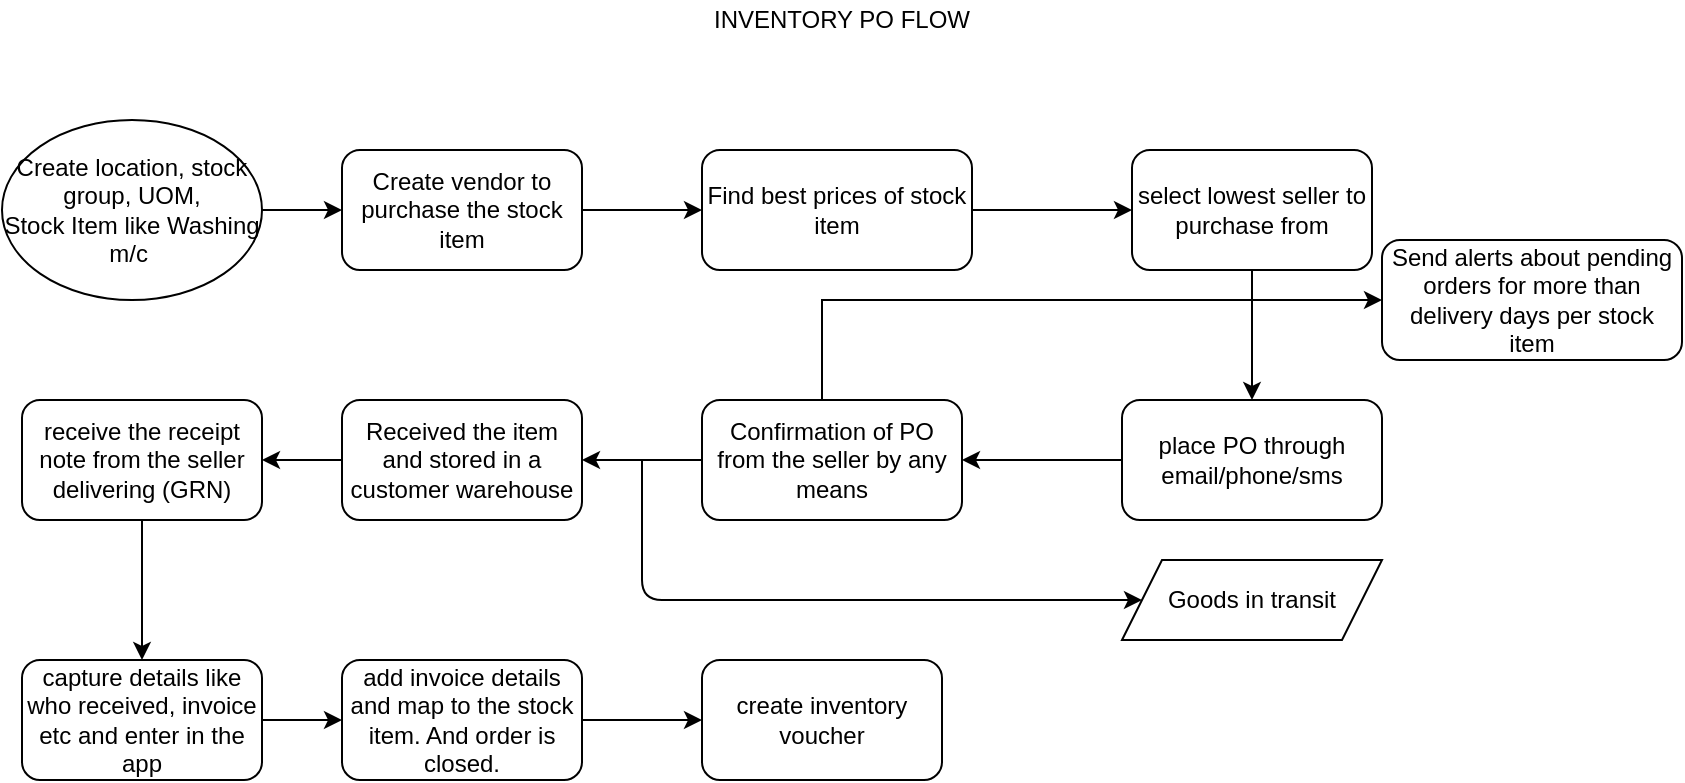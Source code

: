 <mxfile version="21.3.8" type="github" pages="2">
  <diagram id="W4yDlyYxbcRbiXH_1atV" name="Inventory PO Flow">
    <mxGraphModel dx="1050" dy="549" grid="1" gridSize="10" guides="1" tooltips="1" connect="1" arrows="1" fold="1" page="1" pageScale="1" pageWidth="850" pageHeight="1100" math="0" shadow="0">
      <root>
        <mxCell id="0" />
        <mxCell id="1" parent="0" />
        <mxCell id="g0d5-84XzgPwsy4MD43Z-2" value="Create location, stock group, UOM,&lt;br&gt;Stock Item like Washing m/c&amp;nbsp;" style="ellipse;whiteSpace=wrap;html=1;" parent="1" vertex="1">
          <mxGeometry x="50" y="110" width="130" height="90" as="geometry" />
        </mxCell>
        <mxCell id="UKfJUS92yddIRWu5pnDz-1" value="" style="endArrow=classic;html=1;exitX=1;exitY=0.5;exitDx=0;exitDy=0;entryX=0;entryY=0.5;entryDx=0;entryDy=0;" parent="1" source="g0d5-84XzgPwsy4MD43Z-2" target="1vdW91UmRWIIBsT2FqH--1" edge="1">
          <mxGeometry width="50" height="50" relative="1" as="geometry">
            <mxPoint x="220" y="250" as="sourcePoint" />
            <mxPoint x="270" y="200" as="targetPoint" />
          </mxGeometry>
        </mxCell>
        <mxCell id="1vdW91UmRWIIBsT2FqH--4" style="edgeStyle=orthogonalEdgeStyle;rounded=0;orthogonalLoop=1;jettySize=auto;html=1;entryX=0;entryY=0.5;entryDx=0;entryDy=0;" parent="1" source="1vdW91UmRWIIBsT2FqH--1" target="1vdW91UmRWIIBsT2FqH--2" edge="1">
          <mxGeometry relative="1" as="geometry" />
        </mxCell>
        <mxCell id="1vdW91UmRWIIBsT2FqH--1" value="Create vendor to purchase the stock item" style="rounded=1;whiteSpace=wrap;html=1;" parent="1" vertex="1">
          <mxGeometry x="220" y="125" width="120" height="60" as="geometry" />
        </mxCell>
        <mxCell id="1vdW91UmRWIIBsT2FqH--6" style="edgeStyle=orthogonalEdgeStyle;rounded=0;orthogonalLoop=1;jettySize=auto;html=1;" parent="1" source="1vdW91UmRWIIBsT2FqH--2" target="1vdW91UmRWIIBsT2FqH--5" edge="1">
          <mxGeometry relative="1" as="geometry" />
        </mxCell>
        <mxCell id="1vdW91UmRWIIBsT2FqH--2" value="Find best prices of stock item" style="rounded=1;whiteSpace=wrap;html=1;" parent="1" vertex="1">
          <mxGeometry x="400" y="125" width="135" height="60" as="geometry" />
        </mxCell>
        <mxCell id="1vdW91UmRWIIBsT2FqH--13" style="edgeStyle=orthogonalEdgeStyle;rounded=0;orthogonalLoop=1;jettySize=auto;html=1;entryX=0.5;entryY=0;entryDx=0;entryDy=0;" parent="1" source="1vdW91UmRWIIBsT2FqH--5" target="1vdW91UmRWIIBsT2FqH--7" edge="1">
          <mxGeometry relative="1" as="geometry" />
        </mxCell>
        <mxCell id="1vdW91UmRWIIBsT2FqH--5" value="select lowest seller to purchase from" style="rounded=1;whiteSpace=wrap;html=1;" parent="1" vertex="1">
          <mxGeometry x="615" y="125" width="120" height="60" as="geometry" />
        </mxCell>
        <mxCell id="1vdW91UmRWIIBsT2FqH--10" style="edgeStyle=orthogonalEdgeStyle;rounded=0;orthogonalLoop=1;jettySize=auto;html=1;entryX=1;entryY=0.5;entryDx=0;entryDy=0;" parent="1" source="1vdW91UmRWIIBsT2FqH--7" target="1vdW91UmRWIIBsT2FqH--9" edge="1">
          <mxGeometry relative="1" as="geometry" />
        </mxCell>
        <mxCell id="1vdW91UmRWIIBsT2FqH--7" value="place PO through email/phone/sms" style="rounded=1;whiteSpace=wrap;html=1;" parent="1" vertex="1">
          <mxGeometry x="610" y="250" width="130" height="60" as="geometry" />
        </mxCell>
        <mxCell id="1vdW91UmRWIIBsT2FqH--12" style="edgeStyle=orthogonalEdgeStyle;rounded=0;orthogonalLoop=1;jettySize=auto;html=1;" parent="1" source="1vdW91UmRWIIBsT2FqH--9" target="1vdW91UmRWIIBsT2FqH--11" edge="1">
          <mxGeometry relative="1" as="geometry">
            <Array as="points">
              <mxPoint x="460" y="200" />
              <mxPoint x="600" y="200" />
            </Array>
          </mxGeometry>
        </mxCell>
        <mxCell id="1vdW91UmRWIIBsT2FqH--15" style="edgeStyle=orthogonalEdgeStyle;rounded=0;orthogonalLoop=1;jettySize=auto;html=1;" parent="1" source="1vdW91UmRWIIBsT2FqH--9" target="1vdW91UmRWIIBsT2FqH--14" edge="1">
          <mxGeometry relative="1" as="geometry" />
        </mxCell>
        <mxCell id="1vdW91UmRWIIBsT2FqH--9" value="Confirmation of PO from the seller by any means" style="rounded=1;whiteSpace=wrap;html=1;" parent="1" vertex="1">
          <mxGeometry x="400" y="250" width="130" height="60" as="geometry" />
        </mxCell>
        <mxCell id="1vdW91UmRWIIBsT2FqH--11" value="Send alerts about pending orders for more than delivery days per stock item" style="rounded=1;whiteSpace=wrap;html=1;" parent="1" vertex="1">
          <mxGeometry x="740" y="170" width="150" height="60" as="geometry" />
        </mxCell>
        <mxCell id="1vdW91UmRWIIBsT2FqH--18" style="edgeStyle=orthogonalEdgeStyle;rounded=0;orthogonalLoop=1;jettySize=auto;html=1;entryX=1;entryY=0.5;entryDx=0;entryDy=0;" parent="1" source="1vdW91UmRWIIBsT2FqH--14" target="1vdW91UmRWIIBsT2FqH--17" edge="1">
          <mxGeometry relative="1" as="geometry" />
        </mxCell>
        <mxCell id="1vdW91UmRWIIBsT2FqH--14" value="Received the item and stored in a customer warehouse" style="rounded=1;whiteSpace=wrap;html=1;" parent="1" vertex="1">
          <mxGeometry x="220" y="250" width="120" height="60" as="geometry" />
        </mxCell>
        <mxCell id="1vdW91UmRWIIBsT2FqH--16" value="INVENTORY PO FLOW" style="text;html=1;strokeColor=none;fillColor=none;align=center;verticalAlign=middle;whiteSpace=wrap;rounded=0;" parent="1" vertex="1">
          <mxGeometry x="395" y="50" width="150" height="20" as="geometry" />
        </mxCell>
        <mxCell id="1vdW91UmRWIIBsT2FqH--20" style="edgeStyle=orthogonalEdgeStyle;rounded=0;orthogonalLoop=1;jettySize=auto;html=1;exitX=0.5;exitY=1;exitDx=0;exitDy=0;" parent="1" source="1vdW91UmRWIIBsT2FqH--17" edge="1">
          <mxGeometry relative="1" as="geometry">
            <mxPoint x="120" y="380" as="targetPoint" />
          </mxGeometry>
        </mxCell>
        <mxCell id="1vdW91UmRWIIBsT2FqH--17" value="receive the receipt note from the seller delivering (GRN)" style="rounded=1;whiteSpace=wrap;html=1;" parent="1" vertex="1">
          <mxGeometry x="60" y="250" width="120" height="60" as="geometry" />
        </mxCell>
        <mxCell id="1vdW91UmRWIIBsT2FqH--21" value="Goods in transit" style="shape=parallelogram;perimeter=parallelogramPerimeter;whiteSpace=wrap;html=1;fixedSize=1;" parent="1" vertex="1">
          <mxGeometry x="610" y="330" width="130" height="40" as="geometry" />
        </mxCell>
        <mxCell id="1vdW91UmRWIIBsT2FqH--23" value="" style="endArrow=classic;html=1;" parent="1" target="1vdW91UmRWIIBsT2FqH--21" edge="1">
          <mxGeometry width="50" height="50" relative="1" as="geometry">
            <mxPoint x="370" y="280" as="sourcePoint" />
            <mxPoint x="450" y="360" as="targetPoint" />
            <Array as="points">
              <mxPoint x="370" y="350" />
            </Array>
          </mxGeometry>
        </mxCell>
        <mxCell id="1vdW91UmRWIIBsT2FqH--27" style="edgeStyle=orthogonalEdgeStyle;rounded=0;orthogonalLoop=1;jettySize=auto;html=1;entryX=0;entryY=0.5;entryDx=0;entryDy=0;" parent="1" source="1vdW91UmRWIIBsT2FqH--24" target="1vdW91UmRWIIBsT2FqH--25" edge="1">
          <mxGeometry relative="1" as="geometry" />
        </mxCell>
        <mxCell id="1vdW91UmRWIIBsT2FqH--24" value="capture details like who received, invoice etc and enter in the app" style="rounded=1;whiteSpace=wrap;html=1;" parent="1" vertex="1">
          <mxGeometry x="60" y="380" width="120" height="60" as="geometry" />
        </mxCell>
        <mxCell id="1vdW91UmRWIIBsT2FqH--29" style="edgeStyle=orthogonalEdgeStyle;rounded=0;orthogonalLoop=1;jettySize=auto;html=1;entryX=0;entryY=0.5;entryDx=0;entryDy=0;" parent="1" source="1vdW91UmRWIIBsT2FqH--25" target="1vdW91UmRWIIBsT2FqH--28" edge="1">
          <mxGeometry relative="1" as="geometry" />
        </mxCell>
        <mxCell id="1vdW91UmRWIIBsT2FqH--25" value="add invoice details and map to the stock item. And order is closed." style="rounded=1;whiteSpace=wrap;html=1;" parent="1" vertex="1">
          <mxGeometry x="220" y="380" width="120" height="60" as="geometry" />
        </mxCell>
        <mxCell id="1vdW91UmRWIIBsT2FqH--28" value="create inventory voucher" style="rounded=1;whiteSpace=wrap;html=1;" parent="1" vertex="1">
          <mxGeometry x="400" y="380" width="120" height="60" as="geometry" />
        </mxCell>
      </root>
    </mxGraphModel>
  </diagram>
  <diagram id="G2Ju4BBsuN80PCTIcE5X" name="BDG HealthCheck Api Flow">
    <mxGraphModel dx="1050" dy="549" grid="1" gridSize="10" guides="1" tooltips="1" connect="1" arrows="1" fold="1" page="1" pageScale="1" pageWidth="850" pageHeight="1100" math="0" shadow="0">
      <root>
        <mxCell id="sPULL8hsvBPX46dCANxg-0" />
        <mxCell id="sPULL8hsvBPX46dCANxg-1" parent="sPULL8hsvBPX46dCANxg-0" />
        <mxCell id="sPULL8hsvBPX46dCANxg-7" value="Service fabric Cluster" style="swimlane;startSize=23;" parent="sPULL8hsvBPX46dCANxg-1" vertex="1">
          <mxGeometry x="220" y="310" width="440" height="180" as="geometry">
            <mxRectangle x="300" y="300" width="90" height="23" as="alternateBounds" />
          </mxGeometry>
        </mxCell>
        <mxCell id="sPULL8hsvBPX46dCANxg-3" value="BDG Instance 1" style="rounded=0;whiteSpace=wrap;html=1;" parent="sPULL8hsvBPX46dCANxg-7" vertex="1">
          <mxGeometry x="20" y="70" width="120" height="50" as="geometry" />
        </mxCell>
        <mxCell id="sPULL8hsvBPX46dCANxg-4" value="BDG Instance 2" style="rounded=0;whiteSpace=wrap;html=1;" parent="sPULL8hsvBPX46dCANxg-7" vertex="1">
          <mxGeometry x="160" y="70" width="120" height="50" as="geometry" />
        </mxCell>
        <mxCell id="sPULL8hsvBPX46dCANxg-5" value="BDG Instance 3" style="rounded=0;whiteSpace=wrap;html=1;" parent="sPULL8hsvBPX46dCANxg-7" vertex="1">
          <mxGeometry x="300" y="70" width="120" height="50" as="geometry" />
        </mxCell>
        <mxCell id="sPULL8hsvBPX46dCANxg-13" style="edgeStyle=orthogonalEdgeStyle;rounded=0;orthogonalLoop=1;jettySize=auto;html=1;exitX=0.5;exitY=1;exitDx=0;exitDy=0;entryX=0.5;entryY=0;entryDx=0;entryDy=0;" parent="sPULL8hsvBPX46dCANxg-1" source="sPULL8hsvBPX46dCANxg-8" target="sPULL8hsvBPX46dCANxg-3" edge="1">
          <mxGeometry relative="1" as="geometry" />
        </mxCell>
        <mxCell id="sPULL8hsvBPX46dCANxg-14" style="edgeStyle=orthogonalEdgeStyle;rounded=0;orthogonalLoop=1;jettySize=auto;html=1;" parent="sPULL8hsvBPX46dCANxg-1" source="sPULL8hsvBPX46dCANxg-8" target="sPULL8hsvBPX46dCANxg-4" edge="1">
          <mxGeometry relative="1" as="geometry" />
        </mxCell>
        <mxCell id="sPULL8hsvBPX46dCANxg-15" style="edgeStyle=orthogonalEdgeStyle;rounded=0;orthogonalLoop=1;jettySize=auto;html=1;" parent="sPULL8hsvBPX46dCANxg-1" source="sPULL8hsvBPX46dCANxg-8" target="sPULL8hsvBPX46dCANxg-5" edge="1">
          <mxGeometry relative="1" as="geometry" />
        </mxCell>
        <mxCell id="sPULL8hsvBPX46dCANxg-8" value="BDG Load Balancer Url" style="rounded=0;whiteSpace=wrap;html=1;" parent="sPULL8hsvBPX46dCANxg-1" vertex="1">
          <mxGeometry x="220" y="240" width="440" height="30" as="geometry" />
        </mxCell>
        <mxCell id="sPULL8hsvBPX46dCANxg-17" style="edgeStyle=orthogonalEdgeStyle;rounded=0;orthogonalLoop=1;jettySize=auto;html=1;entryX=0.5;entryY=0;entryDx=0;entryDy=0;" parent="sPULL8hsvBPX46dCANxg-1" source="sPULL8hsvBPX46dCANxg-16" target="sPULL8hsvBPX46dCANxg-8" edge="1">
          <mxGeometry relative="1" as="geometry" />
        </mxCell>
        <mxCell id="sPULL8hsvBPX46dCANxg-16" value="Dashboard calling the BDG Health Check API" style="rounded=0;whiteSpace=wrap;html=1;" parent="sPULL8hsvBPX46dCANxg-1" vertex="1">
          <mxGeometry x="100" y="110" width="110" height="80" as="geometry" />
        </mxCell>
        <mxCell id="sPULL8hsvBPX46dCANxg-18" style="edgeStyle=orthogonalEdgeStyle;rounded=0;orthogonalLoop=1;jettySize=auto;html=1;entryX=0.5;entryY=1;entryDx=0;entryDy=0;" parent="sPULL8hsvBPX46dCANxg-1" source="sPULL8hsvBPX46dCANxg-3" target="sPULL8hsvBPX46dCANxg-16" edge="1">
          <mxGeometry relative="1" as="geometry">
            <Array as="points">
              <mxPoint x="300" y="450" />
              <mxPoint x="155" y="450" />
            </Array>
          </mxGeometry>
        </mxCell>
        <mxCell id="sPULL8hsvBPX46dCANxg-20" style="edgeStyle=orthogonalEdgeStyle;rounded=0;orthogonalLoop=1;jettySize=auto;html=1;entryX=0.75;entryY=1;entryDx=0;entryDy=0;" parent="sPULL8hsvBPX46dCANxg-1" source="sPULL8hsvBPX46dCANxg-5" target="sPULL8hsvBPX46dCANxg-16" edge="1">
          <mxGeometry relative="1" as="geometry">
            <Array as="points">
              <mxPoint x="580" y="480" />
              <mxPoint x="183" y="480" />
            </Array>
          </mxGeometry>
        </mxCell>
        <mxCell id="sPULL8hsvBPX46dCANxg-21" style="edgeStyle=orthogonalEdgeStyle;rounded=0;orthogonalLoop=1;jettySize=auto;html=1;entryX=0.25;entryY=1;entryDx=0;entryDy=0;" parent="sPULL8hsvBPX46dCANxg-1" source="sPULL8hsvBPX46dCANxg-4" target="sPULL8hsvBPX46dCANxg-16" edge="1">
          <mxGeometry relative="1" as="geometry">
            <Array as="points">
              <mxPoint x="440" y="460" />
              <mxPoint x="128" y="460" />
            </Array>
          </mxGeometry>
        </mxCell>
        <mxCell id="sPULL8hsvBPX46dCANxg-22" value="FALSE" style="text;html=1;align=center;verticalAlign=middle;resizable=0;points=[];autosize=1;" parent="sPULL8hsvBPX46dCANxg-1" vertex="1">
          <mxGeometry x="180" y="210" width="50" height="20" as="geometry" />
        </mxCell>
        <mxCell id="sPULL8hsvBPX46dCANxg-23" value="TRUE" style="text;html=1;align=center;verticalAlign=middle;resizable=0;points=[];autosize=1;" parent="sPULL8hsvBPX46dCANxg-1" vertex="1">
          <mxGeometry x="130" y="240" width="50" height="20" as="geometry" />
        </mxCell>
        <mxCell id="sPULL8hsvBPX46dCANxg-25" value="TRUE" style="text;html=1;align=center;verticalAlign=middle;resizable=0;points=[];autosize=1;" parent="sPULL8hsvBPX46dCANxg-1" vertex="1">
          <mxGeometry x="80" y="220" width="50" height="20" as="geometry" />
        </mxCell>
        <mxCell id="sPULL8hsvBPX46dCANxg-34" value="Service fabric Cluster" style="swimlane;startSize=23;" parent="sPULL8hsvBPX46dCANxg-1" vertex="1">
          <mxGeometry x="230" y="770" width="440" height="180" as="geometry">
            <mxRectangle x="300" y="300" width="90" height="23" as="alternateBounds" />
          </mxGeometry>
        </mxCell>
        <mxCell id="sPULL8hsvBPX46dCANxg-35" value="BDG Instance 1" style="rounded=0;whiteSpace=wrap;html=1;" parent="sPULL8hsvBPX46dCANxg-34" vertex="1">
          <mxGeometry x="20" y="70" width="120" height="50" as="geometry" />
        </mxCell>
        <mxCell id="sPULL8hsvBPX46dCANxg-36" value="BDG Instance 2" style="rounded=0;whiteSpace=wrap;html=1;" parent="sPULL8hsvBPX46dCANxg-34" vertex="1">
          <mxGeometry x="160" y="70" width="120" height="50" as="geometry" />
        </mxCell>
        <mxCell id="sPULL8hsvBPX46dCANxg-37" value="BDG Instance 3" style="rounded=0;whiteSpace=wrap;html=1;" parent="sPULL8hsvBPX46dCANxg-34" vertex="1">
          <mxGeometry x="300" y="70" width="120" height="50" as="geometry" />
        </mxCell>
        <mxCell id="sPULL8hsvBPX46dCANxg-38" style="edgeStyle=orthogonalEdgeStyle;rounded=0;orthogonalLoop=1;jettySize=auto;html=1;exitX=0.5;exitY=1;exitDx=0;exitDy=0;entryX=0.5;entryY=0;entryDx=0;entryDy=0;" parent="sPULL8hsvBPX46dCANxg-1" source="sPULL8hsvBPX46dCANxg-41" target="sPULL8hsvBPX46dCANxg-35" edge="1">
          <mxGeometry relative="1" as="geometry" />
        </mxCell>
        <mxCell id="sPULL8hsvBPX46dCANxg-39" style="edgeStyle=orthogonalEdgeStyle;rounded=0;orthogonalLoop=1;jettySize=auto;html=1;" parent="sPULL8hsvBPX46dCANxg-1" source="sPULL8hsvBPX46dCANxg-41" target="sPULL8hsvBPX46dCANxg-36" edge="1">
          <mxGeometry relative="1" as="geometry" />
        </mxCell>
        <mxCell id="sPULL8hsvBPX46dCANxg-40" style="edgeStyle=orthogonalEdgeStyle;rounded=0;orthogonalLoop=1;jettySize=auto;html=1;" parent="sPULL8hsvBPX46dCANxg-1" source="sPULL8hsvBPX46dCANxg-41" target="sPULL8hsvBPX46dCANxg-37" edge="1">
          <mxGeometry relative="1" as="geometry" />
        </mxCell>
        <mxCell id="sPULL8hsvBPX46dCANxg-41" value="BDG Load Balancer Url" style="rounded=0;whiteSpace=wrap;html=1;" parent="sPULL8hsvBPX46dCANxg-1" vertex="1">
          <mxGeometry x="230" y="700" width="440" height="30" as="geometry" />
        </mxCell>
        <mxCell id="sPULL8hsvBPX46dCANxg-42" style="edgeStyle=orthogonalEdgeStyle;rounded=0;orthogonalLoop=1;jettySize=auto;html=1;entryX=0.5;entryY=0;entryDx=0;entryDy=0;" parent="sPULL8hsvBPX46dCANxg-1" source="sPULL8hsvBPX46dCANxg-43" target="sPULL8hsvBPX46dCANxg-41" edge="1">
          <mxGeometry relative="1" as="geometry" />
        </mxCell>
        <mxCell id="sPULL8hsvBPX46dCANxg-43" value="Dashboard calling the BDG Health Check API" style="rounded=0;whiteSpace=wrap;html=1;" parent="sPULL8hsvBPX46dCANxg-1" vertex="1">
          <mxGeometry x="110" y="570" width="110" height="80" as="geometry" />
        </mxCell>
        <mxCell id="sPULL8hsvBPX46dCANxg-49" value="TRUE/FALSE" style="text;html=1;align=center;verticalAlign=middle;resizable=0;points=[];autosize=1;" parent="sPULL8hsvBPX46dCANxg-1" vertex="1">
          <mxGeometry x="70" y="680" width="90" height="20" as="geometry" />
        </mxCell>
        <mxCell id="sPULL8hsvBPX46dCANxg-59" style="edgeStyle=orthogonalEdgeStyle;rounded=0;orthogonalLoop=1;jettySize=auto;html=1;entryX=0.5;entryY=1;entryDx=0;entryDy=0;" parent="sPULL8hsvBPX46dCANxg-1" source="sPULL8hsvBPX46dCANxg-50" target="sPULL8hsvBPX46dCANxg-43" edge="1">
          <mxGeometry relative="1" as="geometry" />
        </mxCell>
        <mxCell id="sPULL8hsvBPX46dCANxg-50" value="BDG instance updates its MQTT connection status in Redis." style="shape=cylinder3;whiteSpace=wrap;html=1;boundedLbl=1;backgroundOutline=1;size=15;" parent="sPULL8hsvBPX46dCANxg-1" vertex="1">
          <mxGeometry x="365" y="960" width="170" height="120" as="geometry" />
        </mxCell>
        <mxCell id="sPULL8hsvBPX46dCANxg-54" style="edgeStyle=orthogonalEdgeStyle;rounded=0;orthogonalLoop=1;jettySize=auto;html=1;" parent="sPULL8hsvBPX46dCANxg-1" source="sPULL8hsvBPX46dCANxg-36" target="sPULL8hsvBPX46dCANxg-50" edge="1">
          <mxGeometry relative="1" as="geometry" />
        </mxCell>
        <mxCell id="sPULL8hsvBPX46dCANxg-55" style="edgeStyle=orthogonalEdgeStyle;rounded=0;orthogonalLoop=1;jettySize=auto;html=1;" parent="sPULL8hsvBPX46dCANxg-1" source="sPULL8hsvBPX46dCANxg-35" target="sPULL8hsvBPX46dCANxg-50" edge="1">
          <mxGeometry relative="1" as="geometry" />
        </mxCell>
        <mxCell id="sPULL8hsvBPX46dCANxg-58" style="edgeStyle=orthogonalEdgeStyle;rounded=0;orthogonalLoop=1;jettySize=auto;html=1;entryX=0.5;entryY=0;entryDx=0;entryDy=0;entryPerimeter=0;" parent="sPULL8hsvBPX46dCANxg-1" source="sPULL8hsvBPX46dCANxg-37" target="sPULL8hsvBPX46dCANxg-50" edge="1">
          <mxGeometry relative="1" as="geometry" />
        </mxCell>
        <mxCell id="sPULL8hsvBPX46dCANxg-60" value="If alteast 1 BDG instance is connected to MQTT, &lt;br&gt;it should be able to server the incoming messages from Bed &lt;br&gt;and the Health Check api repsonse will be TRUE" style="text;html=1;align=center;verticalAlign=middle;resizable=0;points=[];autosize=1;" parent="sPULL8hsvBPX46dCANxg-1" vertex="1">
          <mxGeometry x="20" y="960" width="330" height="50" as="geometry" />
        </mxCell>
        <mxCell id="sPULL8hsvBPX46dCANxg-63" style="edgeStyle=orthogonalEdgeStyle;rounded=0;orthogonalLoop=1;jettySize=auto;html=1;entryX=1;entryY=0.5;entryDx=0;entryDy=0;entryPerimeter=0;" parent="sPULL8hsvBPX46dCANxg-1" source="sPULL8hsvBPX46dCANxg-61" target="sPULL8hsvBPX46dCANxg-50" edge="1">
          <mxGeometry relative="1" as="geometry" />
        </mxCell>
        <mxCell id="sPULL8hsvBPX46dCANxg-61" value="Azure Function to Restart the faulty BDG node and update the Redis with its status" style="shape=process;whiteSpace=wrap;html=1;backgroundOutline=1;" parent="sPULL8hsvBPX46dCANxg-1" vertex="1">
          <mxGeometry x="660" y="990" width="220" height="60" as="geometry" />
        </mxCell>
        <mxCell id="sPULL8hsvBPX46dCANxg-62" style="edgeStyle=orthogonalEdgeStyle;rounded=0;orthogonalLoop=1;jettySize=auto;html=1;" parent="sPULL8hsvBPX46dCANxg-1" source="sPULL8hsvBPX46dCANxg-37" target="sPULL8hsvBPX46dCANxg-61" edge="1">
          <mxGeometry relative="1" as="geometry" />
        </mxCell>
        <mxCell id="sPULL8hsvBPX46dCANxg-64" value="Faulty BDG instance not&amp;nbsp;&lt;br&gt;able to connect to MQTT Broker. &lt;br&gt;So it calls Azure Function to restart Faulty node" style="text;html=1;align=center;verticalAlign=middle;resizable=0;points=[];autosize=1;" parent="sPULL8hsvBPX46dCANxg-1" vertex="1">
          <mxGeometry x="660" y="880" width="270" height="50" as="geometry" />
        </mxCell>
      </root>
    </mxGraphModel>
  </diagram>
</mxfile>
